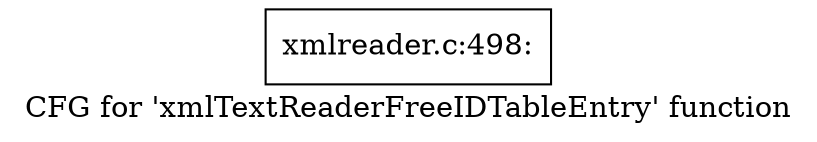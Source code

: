 digraph "CFG for 'xmlTextReaderFreeIDTableEntry' function" {
	label="CFG for 'xmlTextReaderFreeIDTableEntry' function";

	Node0x55e4495fac70 [shape=record,label="{xmlreader.c:498:}"];
}

